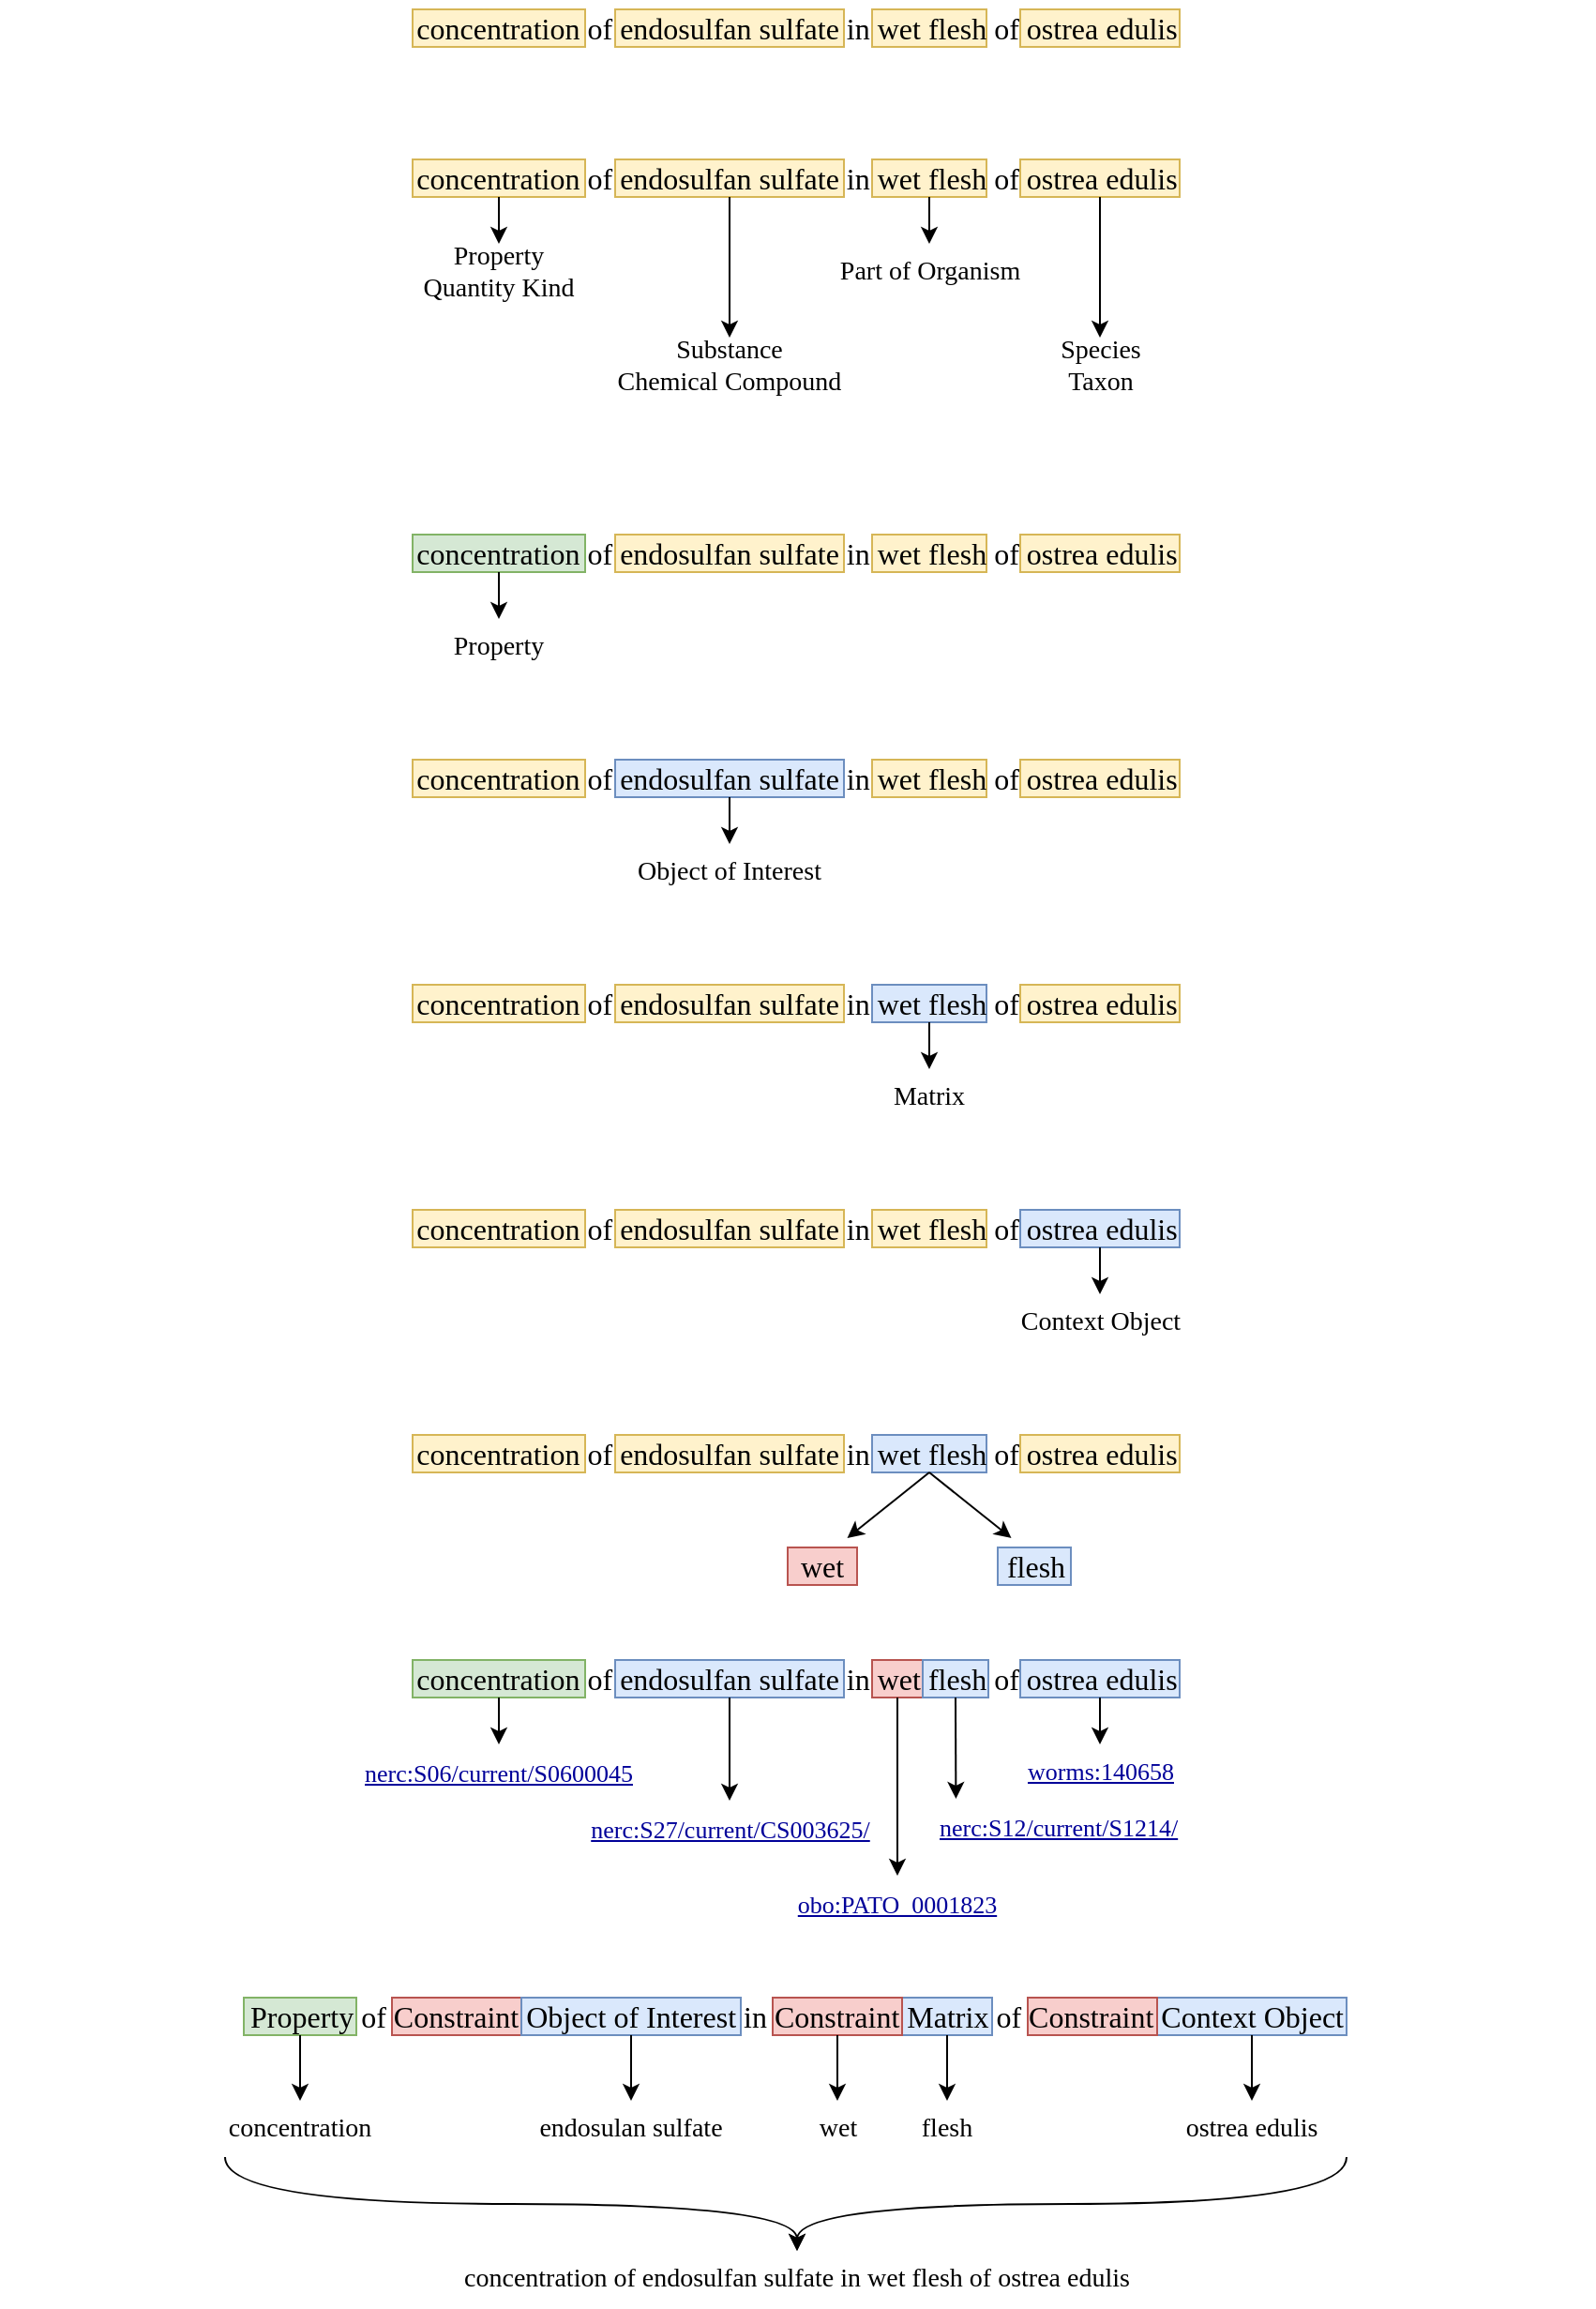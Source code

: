 <mxfile version="15.6.0" type="device"><diagram id="QG03f59KOiHwCnwvRx6r" name="Page-1"><mxGraphModel dx="1205" dy="931" grid="1" gridSize="10" guides="1" tooltips="1" connect="1" arrows="1" fold="1" page="1" pageScale="1" pageWidth="850" pageHeight="1100" math="0" shadow="0"><root><mxCell id="0"/><mxCell id="1" parent="0"/><mxCell id="RB5bPsskJN6UiM_zTpPV-83" value="" style="rounded=0;whiteSpace=wrap;html=1;fillColor=#dae8fc;strokeColor=#6c8ebf;fontFamily=Times New Roman;fontSize=16;" vertex="1" parent="1"><mxGeometry x="617" y="1105" width="101" height="20" as="geometry"/></mxCell><mxCell id="RB5bPsskJN6UiM_zTpPV-84" value="" style="rounded=0;whiteSpace=wrap;html=1;fillColor=#f8cecc;strokeColor=#b85450;fontFamily=Times New Roman;fontSize=16;" vertex="1" parent="1"><mxGeometry x="548" y="1105" width="69" height="20" as="geometry"/></mxCell><mxCell id="RB5bPsskJN6UiM_zTpPV-82" value="" style="rounded=0;whiteSpace=wrap;html=1;fillColor=#dae8fc;strokeColor=#6c8ebf;fontFamily=Times New Roman;fontSize=16;" vertex="1" parent="1"><mxGeometry x="481" y="1105" width="48" height="20" as="geometry"/></mxCell><mxCell id="RB5bPsskJN6UiM_zTpPV-81" value="" style="rounded=0;whiteSpace=wrap;html=1;fillColor=#f8cecc;strokeColor=#b85450;fontFamily=Times New Roman;fontSize=16;fontStyle=1" vertex="1" parent="1"><mxGeometry x="412" y="1105" width="69" height="20" as="geometry"/></mxCell><mxCell id="RB5bPsskJN6UiM_zTpPV-79" value="" style="rounded=0;whiteSpace=wrap;html=1;fillColor=#f8cecc;strokeColor=#b85450;fontFamily=Times New Roman;fontSize=16;" vertex="1" parent="1"><mxGeometry x="209" y="1105" width="69" height="20" as="geometry"/></mxCell><mxCell id="RB5bPsskJN6UiM_zTpPV-80" value="" style="rounded=0;whiteSpace=wrap;html=1;fillColor=#dae8fc;strokeColor=#6c8ebf;fontFamily=Times New Roman;fontSize=16;" vertex="1" parent="1"><mxGeometry x="278" y="1105" width="117" height="20" as="geometry"/></mxCell><mxCell id="RB5bPsskJN6UiM_zTpPV-59" value="" style="rounded=0;whiteSpace=wrap;html=1;fillColor=#f8cecc;strokeColor=#b85450;fontFamily=Times New Roman;fontSize=16;" vertex="1" parent="1"><mxGeometry x="465" y="925" width="27" height="20" as="geometry"/></mxCell><mxCell id="RB5bPsskJN6UiM_zTpPV-56" value="" style="rounded=0;whiteSpace=wrap;html=1;fillColor=#dae8fc;strokeColor=#6c8ebf;fontFamily=Times New Roman;fontSize=16;" vertex="1" parent="1"><mxGeometry x="532" y="865" width="39" height="20" as="geometry"/></mxCell><mxCell id="RB5bPsskJN6UiM_zTpPV-57" value="" style="rounded=0;whiteSpace=wrap;html=1;fillColor=#f8cecc;strokeColor=#b85450;fontFamily=Times New Roman;fontSize=16;" vertex="1" parent="1"><mxGeometry x="420" y="865" width="37" height="20" as="geometry"/></mxCell><mxCell id="RB5bPsskJN6UiM_zTpPV-5" value="" style="rounded=0;whiteSpace=wrap;html=1;fillColor=#fff2cc;strokeColor=#d6b656;fontFamily=Times New Roman;fontSize=16;" vertex="1" parent="1"><mxGeometry x="544" y="45" width="85" height="20" as="geometry"/></mxCell><mxCell id="RB5bPsskJN6UiM_zTpPV-4" value="" style="rounded=0;whiteSpace=wrap;html=1;fillColor=#fff2cc;strokeColor=#d6b656;fontFamily=Times New Roman;fontSize=16;" vertex="1" parent="1"><mxGeometry x="465" y="45" width="61" height="20" as="geometry"/></mxCell><mxCell id="RB5bPsskJN6UiM_zTpPV-3" value="" style="rounded=0;whiteSpace=wrap;html=1;fillColor=#fff2cc;strokeColor=#d6b656;fontFamily=Times New Roman;fontSize=16;" vertex="1" parent="1"><mxGeometry x="328" y="45" width="122" height="20" as="geometry"/></mxCell><mxCell id="RB5bPsskJN6UiM_zTpPV-2" value="" style="rounded=0;whiteSpace=wrap;html=1;fillColor=#fff2cc;strokeColor=#d6b656;fontFamily=Times New Roman;fontSize=16;" vertex="1" parent="1"><mxGeometry x="220" y="45" width="92" height="20" as="geometry"/></mxCell><mxCell id="RB5bPsskJN6UiM_zTpPV-1" value="&lt;a href=&quot;http://vocab.nerc.ac.uk/collection/P01/current/IC000344/&quot; style=&quot;text-decoration: none; font-size: 16px;&quot; id=&quot;docs-internal-guid-f8c47662-7fff-2a5b-1c3c-115c12f9e55c&quot;&gt;&lt;span style=&quot;font-size: 16px; color: rgb(0, 0, 0); background-color: transparent; font-weight: 400; font-style: normal; font-variant: normal; text-decoration: none; vertical-align: baseline;&quot;&gt;concentration of endosulfan sulfate in wet flesh of ostrea edulis&lt;/span&gt;&lt;/a&gt;" style="text;html=1;strokeColor=none;fillColor=none;align=center;verticalAlign=middle;whiteSpace=wrap;rounded=0;fontFamily=Times New Roman;fontSize=16;" vertex="1" parent="1"><mxGeometry y="40" width="850" height="30" as="geometry"/></mxCell><mxCell id="RB5bPsskJN6UiM_zTpPV-6" value="" style="rounded=0;whiteSpace=wrap;html=1;fillColor=#fff2cc;strokeColor=#d6b656;fontFamily=Times New Roman;fontSize=16;" vertex="1" parent="1"><mxGeometry x="544" y="125" width="85" height="20" as="geometry"/></mxCell><mxCell id="RB5bPsskJN6UiM_zTpPV-7" value="" style="rounded=0;whiteSpace=wrap;html=1;fillColor=#fff2cc;strokeColor=#d6b656;fontFamily=Times New Roman;fontSize=16;" vertex="1" parent="1"><mxGeometry x="465" y="125" width="61" height="20" as="geometry"/></mxCell><mxCell id="RB5bPsskJN6UiM_zTpPV-8" value="" style="rounded=0;whiteSpace=wrap;html=1;fillColor=#fff2cc;strokeColor=#d6b656;fontFamily=Times New Roman;fontSize=16;" vertex="1" parent="1"><mxGeometry x="328" y="125" width="122" height="20" as="geometry"/></mxCell><mxCell id="RB5bPsskJN6UiM_zTpPV-9" value="" style="rounded=0;whiteSpace=wrap;html=1;fillColor=#fff2cc;strokeColor=#d6b656;fontFamily=Times New Roman;fontSize=16;" vertex="1" parent="1"><mxGeometry x="220" y="125" width="92" height="20" as="geometry"/></mxCell><mxCell id="RB5bPsskJN6UiM_zTpPV-11" value="Property&lt;br style=&quot;font-size: 14px;&quot;&gt;Quantity Kind" style="text;html=1;strokeColor=none;fillColor=none;align=center;verticalAlign=middle;whiteSpace=wrap;rounded=0;fontFamily=Times New Roman;fontSize=14;" vertex="1" parent="1"><mxGeometry x="211" y="170" width="110" height="30" as="geometry"/></mxCell><mxCell id="RB5bPsskJN6UiM_zTpPV-12" value="Substance&lt;br style=&quot;font-size: 14px;&quot;&gt;Chemical Compound" style="text;html=1;strokeColor=none;fillColor=none;align=center;verticalAlign=middle;whiteSpace=wrap;rounded=0;fontFamily=Times New Roman;fontSize=14;" vertex="1" parent="1"><mxGeometry x="309" y="220" width="160" height="30" as="geometry"/></mxCell><mxCell id="RB5bPsskJN6UiM_zTpPV-13" value="Part of Organism" style="text;html=1;strokeColor=none;fillColor=none;align=center;verticalAlign=middle;whiteSpace=wrap;rounded=0;fontFamily=Times New Roman;fontSize=14;" vertex="1" parent="1"><mxGeometry x="440.5" y="170" width="110" height="30" as="geometry"/></mxCell><mxCell id="RB5bPsskJN6UiM_zTpPV-14" value="Species&lt;br style=&quot;font-size: 14px;&quot;&gt;Taxon" style="text;html=1;strokeColor=none;fillColor=none;align=center;verticalAlign=middle;whiteSpace=wrap;rounded=0;fontFamily=Times New Roman;fontSize=14;" vertex="1" parent="1"><mxGeometry x="556.5" y="220" width="60" height="30" as="geometry"/></mxCell><mxCell id="RB5bPsskJN6UiM_zTpPV-15" value="" style="endArrow=classic;html=1;rounded=0;exitX=0.5;exitY=1;exitDx=0;exitDy=0;entryX=0.5;entryY=0;entryDx=0;entryDy=0;fontFamily=Times New Roman;fontSize=16;" edge="1" parent="1" source="RB5bPsskJN6UiM_zTpPV-9" target="RB5bPsskJN6UiM_zTpPV-11"><mxGeometry width="50" height="50" relative="1" as="geometry"><mxPoint x="430" y="210" as="sourcePoint"/><mxPoint x="480" y="160" as="targetPoint"/></mxGeometry></mxCell><mxCell id="RB5bPsskJN6UiM_zTpPV-16" value="" style="endArrow=classic;html=1;rounded=0;exitX=0.5;exitY=1;exitDx=0;exitDy=0;entryX=0.5;entryY=0;entryDx=0;entryDy=0;fontFamily=Times New Roman;fontSize=16;" edge="1" parent="1" source="RB5bPsskJN6UiM_zTpPV-8" target="RB5bPsskJN6UiM_zTpPV-12"><mxGeometry width="50" height="50" relative="1" as="geometry"><mxPoint x="430" y="210" as="sourcePoint"/><mxPoint x="480" y="160" as="targetPoint"/></mxGeometry></mxCell><mxCell id="RB5bPsskJN6UiM_zTpPV-17" value="" style="endArrow=classic;html=1;rounded=0;exitX=0.5;exitY=1;exitDx=0;exitDy=0;entryX=0.5;entryY=0;entryDx=0;entryDy=0;fontFamily=Times New Roman;fontSize=16;" edge="1" parent="1" source="RB5bPsskJN6UiM_zTpPV-6" target="RB5bPsskJN6UiM_zTpPV-14"><mxGeometry width="50" height="50" relative="1" as="geometry"><mxPoint x="465" y="300" as="sourcePoint"/><mxPoint x="515" y="250" as="targetPoint"/></mxGeometry></mxCell><mxCell id="RB5bPsskJN6UiM_zTpPV-18" value="" style="endArrow=classic;html=1;rounded=0;exitX=0.5;exitY=1;exitDx=0;exitDy=0;fontFamily=Times New Roman;fontSize=16;" edge="1" parent="1" source="RB5bPsskJN6UiM_zTpPV-7" target="RB5bPsskJN6UiM_zTpPV-13"><mxGeometry width="50" height="50" relative="1" as="geometry"><mxPoint x="470.5" y="280" as="sourcePoint"/><mxPoint x="520.5" y="230" as="targetPoint"/></mxGeometry></mxCell><mxCell id="RB5bPsskJN6UiM_zTpPV-10" value="&lt;a href=&quot;http://vocab.nerc.ac.uk/collection/P01/current/IC000344/&quot; style=&quot;text-decoration: none; font-size: 16px;&quot; id=&quot;docs-internal-guid-f8c47662-7fff-2a5b-1c3c-115c12f9e55c&quot;&gt;&lt;span style=&quot;font-size: 16px; color: rgb(0, 0, 0); background-color: transparent; font-weight: 400; font-style: normal; font-variant: normal; text-decoration: none; vertical-align: baseline;&quot;&gt;concentration of endosulfan sulfate in wet flesh of ostrea edulis&lt;/span&gt;&lt;/a&gt;" style="text;html=1;strokeColor=none;fillColor=none;align=center;verticalAlign=middle;whiteSpace=wrap;rounded=0;fontFamily=Times New Roman;fontSize=16;" vertex="1" parent="1"><mxGeometry y="120" width="850" height="30" as="geometry"/></mxCell><mxCell id="RB5bPsskJN6UiM_zTpPV-19" value="" style="rounded=0;whiteSpace=wrap;html=1;fillColor=#fff2cc;strokeColor=#d6b656;fontFamily=Times New Roman;fontSize=16;" vertex="1" parent="1"><mxGeometry x="544" y="325" width="85" height="20" as="geometry"/></mxCell><mxCell id="RB5bPsskJN6UiM_zTpPV-20" value="" style="rounded=0;whiteSpace=wrap;html=1;fillColor=#fff2cc;strokeColor=#d6b656;fontFamily=Times New Roman;fontSize=16;" vertex="1" parent="1"><mxGeometry x="465" y="325" width="61" height="20" as="geometry"/></mxCell><mxCell id="RB5bPsskJN6UiM_zTpPV-21" value="" style="rounded=0;whiteSpace=wrap;html=1;fillColor=#fff2cc;strokeColor=#d6b656;fontFamily=Times New Roman;fontSize=16;" vertex="1" parent="1"><mxGeometry x="328" y="325" width="122" height="20" as="geometry"/></mxCell><mxCell id="RB5bPsskJN6UiM_zTpPV-22" value="" style="rounded=0;whiteSpace=wrap;html=1;fillColor=#d5e8d4;strokeColor=#82b366;fontFamily=Times New Roman;fontSize=16;" vertex="1" parent="1"><mxGeometry x="220" y="325" width="92" height="20" as="geometry"/></mxCell><mxCell id="RB5bPsskJN6UiM_zTpPV-24" value="Property" style="text;html=1;strokeColor=none;fillColor=none;align=center;verticalAlign=middle;whiteSpace=wrap;rounded=0;fontFamily=Times New Roman;fontSize=14;" vertex="1" parent="1"><mxGeometry x="236" y="370" width="60" height="30" as="geometry"/></mxCell><mxCell id="RB5bPsskJN6UiM_zTpPV-25" value="" style="endArrow=classic;html=1;rounded=0;exitX=0.5;exitY=1;exitDx=0;exitDy=0;entryX=0.5;entryY=0;entryDx=0;entryDy=0;fontFamily=Times New Roman;fontSize=16;" edge="1" parent="1" source="RB5bPsskJN6UiM_zTpPV-22" target="RB5bPsskJN6UiM_zTpPV-24"><mxGeometry width="50" height="50" relative="1" as="geometry"><mxPoint x="430" y="350" as="sourcePoint"/><mxPoint x="480" y="300" as="targetPoint"/></mxGeometry></mxCell><mxCell id="RB5bPsskJN6UiM_zTpPV-23" value="&lt;a href=&quot;http://vocab.nerc.ac.uk/collection/P01/current/IC000344/&quot; style=&quot;text-decoration: none; font-size: 16px;&quot; id=&quot;docs-internal-guid-f8c47662-7fff-2a5b-1c3c-115c12f9e55c&quot;&gt;&lt;span style=&quot;font-size: 16px; color: rgb(0, 0, 0); background-color: transparent; font-weight: 400; font-style: normal; font-variant: normal; text-decoration: none; vertical-align: baseline;&quot;&gt;concentration of endosulfan sulfate in wet flesh of ostrea edulis&lt;/span&gt;&lt;/a&gt;" style="text;html=1;strokeColor=none;fillColor=none;align=center;verticalAlign=middle;whiteSpace=wrap;rounded=0;fontFamily=Times New Roman;fontSize=16;" vertex="1" parent="1"><mxGeometry y="320" width="850" height="30" as="geometry"/></mxCell><mxCell id="RB5bPsskJN6UiM_zTpPV-26" value="" style="rounded=0;whiteSpace=wrap;html=1;fillColor=#fff2cc;strokeColor=#d6b656;fontFamily=Times New Roman;fontSize=16;" vertex="1" parent="1"><mxGeometry x="544" y="445" width="85" height="20" as="geometry"/></mxCell><mxCell id="RB5bPsskJN6UiM_zTpPV-27" value="" style="rounded=0;whiteSpace=wrap;html=1;fillColor=#fff2cc;strokeColor=#d6b656;fontFamily=Times New Roman;fontSize=16;" vertex="1" parent="1"><mxGeometry x="465" y="445" width="61" height="20" as="geometry"/></mxCell><mxCell id="RB5bPsskJN6UiM_zTpPV-28" value="" style="rounded=0;whiteSpace=wrap;html=1;fillColor=#dae8fc;strokeColor=#6c8ebf;fontFamily=Times New Roman;fontSize=16;" vertex="1" parent="1"><mxGeometry x="328" y="445" width="122" height="20" as="geometry"/></mxCell><mxCell id="RB5bPsskJN6UiM_zTpPV-29" value="" style="rounded=0;whiteSpace=wrap;html=1;fillColor=#fff2cc;strokeColor=#d6b656;fontFamily=Times New Roman;fontSize=16;" vertex="1" parent="1"><mxGeometry x="220" y="445" width="92" height="20" as="geometry"/></mxCell><mxCell id="RB5bPsskJN6UiM_zTpPV-30" value="Object of Interest" style="text;html=1;strokeColor=none;fillColor=none;align=center;verticalAlign=middle;whiteSpace=wrap;rounded=0;fontFamily=Times New Roman;fontSize=14;" vertex="1" parent="1"><mxGeometry x="337" y="490" width="104" height="30" as="geometry"/></mxCell><mxCell id="RB5bPsskJN6UiM_zTpPV-31" value="" style="endArrow=classic;html=1;rounded=0;exitX=0.5;exitY=1;exitDx=0;exitDy=0;entryX=0.5;entryY=0;entryDx=0;entryDy=0;fontFamily=Times New Roman;fontSize=16;" edge="1" parent="1" source="RB5bPsskJN6UiM_zTpPV-28" target="RB5bPsskJN6UiM_zTpPV-30"><mxGeometry width="50" height="50" relative="1" as="geometry"><mxPoint x="430" y="470" as="sourcePoint"/><mxPoint x="480" y="420" as="targetPoint"/></mxGeometry></mxCell><mxCell id="RB5bPsskJN6UiM_zTpPV-34" value="" style="rounded=0;whiteSpace=wrap;html=1;fillColor=#fff2cc;strokeColor=#d6b656;fontFamily=Times New Roman;fontSize=16;" vertex="1" parent="1"><mxGeometry x="544" y="565" width="85" height="20" as="geometry"/></mxCell><mxCell id="RB5bPsskJN6UiM_zTpPV-35" value="" style="rounded=0;whiteSpace=wrap;html=1;fillColor=#dae8fc;strokeColor=#6c8ebf;fontFamily=Times New Roman;fontSize=16;" vertex="1" parent="1"><mxGeometry x="465" y="565" width="61" height="20" as="geometry"/></mxCell><mxCell id="RB5bPsskJN6UiM_zTpPV-36" value="" style="rounded=0;whiteSpace=wrap;html=1;fillColor=#fff2cc;strokeColor=#d6b656;fontFamily=Times New Roman;fontSize=16;" vertex="1" parent="1"><mxGeometry x="328" y="565" width="122" height="20" as="geometry"/></mxCell><mxCell id="RB5bPsskJN6UiM_zTpPV-37" value="" style="rounded=0;whiteSpace=wrap;html=1;fillColor=#fff2cc;strokeColor=#d6b656;fontFamily=Times New Roman;fontSize=16;" vertex="1" parent="1"><mxGeometry x="220" y="565" width="92" height="20" as="geometry"/></mxCell><mxCell id="RB5bPsskJN6UiM_zTpPV-38" value="Matrix" style="text;html=1;strokeColor=none;fillColor=none;align=center;verticalAlign=middle;whiteSpace=wrap;rounded=0;fontFamily=Times New Roman;fontSize=14;" vertex="1" parent="1"><mxGeometry x="469" y="610" width="53" height="30" as="geometry"/></mxCell><mxCell id="RB5bPsskJN6UiM_zTpPV-39" value="" style="endArrow=classic;html=1;rounded=0;exitX=0.5;exitY=1;exitDx=0;exitDy=0;entryX=0.5;entryY=0;entryDx=0;entryDy=0;fontFamily=Times New Roman;fontSize=16;" edge="1" parent="1" source="RB5bPsskJN6UiM_zTpPV-35" target="RB5bPsskJN6UiM_zTpPV-38"><mxGeometry width="50" height="50" relative="1" as="geometry"><mxPoint x="430" y="590" as="sourcePoint"/><mxPoint x="480" y="540" as="targetPoint"/></mxGeometry></mxCell><mxCell id="RB5bPsskJN6UiM_zTpPV-41" value="" style="rounded=0;whiteSpace=wrap;html=1;fillColor=#dae8fc;strokeColor=#6c8ebf;fontFamily=Times New Roman;fontSize=16;" vertex="1" parent="1"><mxGeometry x="544" y="685" width="85" height="20" as="geometry"/></mxCell><mxCell id="RB5bPsskJN6UiM_zTpPV-42" value="" style="rounded=0;whiteSpace=wrap;html=1;fillColor=#fff2cc;strokeColor=#d6b656;fontFamily=Times New Roman;fontSize=16;" vertex="1" parent="1"><mxGeometry x="465" y="685" width="61" height="20" as="geometry"/></mxCell><mxCell id="RB5bPsskJN6UiM_zTpPV-43" value="" style="rounded=0;whiteSpace=wrap;html=1;fillColor=#fff2cc;strokeColor=#d6b656;fontFamily=Times New Roman;fontSize=16;" vertex="1" parent="1"><mxGeometry x="328" y="685" width="122" height="20" as="geometry"/></mxCell><mxCell id="RB5bPsskJN6UiM_zTpPV-44" value="" style="rounded=0;whiteSpace=wrap;html=1;fillColor=#fff2cc;strokeColor=#d6b656;fontFamily=Times New Roman;fontSize=16;" vertex="1" parent="1"><mxGeometry x="220" y="685" width="92" height="20" as="geometry"/></mxCell><mxCell id="RB5bPsskJN6UiM_zTpPV-45" value="Context Object" style="text;html=1;strokeColor=none;fillColor=none;align=center;verticalAlign=middle;whiteSpace=wrap;rounded=0;fontFamily=Times New Roman;fontSize=14;" vertex="1" parent="1"><mxGeometry x="534.5" y="730" width="104" height="30" as="geometry"/></mxCell><mxCell id="RB5bPsskJN6UiM_zTpPV-46" value="" style="endArrow=classic;html=1;rounded=0;exitX=0.5;exitY=1;exitDx=0;exitDy=0;entryX=0.5;entryY=0;entryDx=0;entryDy=0;fontFamily=Times New Roman;fontSize=16;" edge="1" parent="1" source="RB5bPsskJN6UiM_zTpPV-41" target="RB5bPsskJN6UiM_zTpPV-45"><mxGeometry width="50" height="50" relative="1" as="geometry"><mxPoint x="430" y="710" as="sourcePoint"/><mxPoint x="480" y="660" as="targetPoint"/></mxGeometry></mxCell><mxCell id="RB5bPsskJN6UiM_zTpPV-32" value="&lt;a href=&quot;http://vocab.nerc.ac.uk/collection/P01/current/IC000344/&quot; style=&quot;text-decoration: none; font-size: 16px;&quot; id=&quot;docs-internal-guid-f8c47662-7fff-2a5b-1c3c-115c12f9e55c&quot;&gt;&lt;span style=&quot;font-size: 16px; color: rgb(0, 0, 0); background-color: transparent; font-weight: 400; font-style: normal; font-variant: normal; text-decoration: none; vertical-align: baseline;&quot;&gt;concentration of endosulfan sulfate in wet flesh of ostrea edulis&lt;/span&gt;&lt;/a&gt;" style="text;html=1;strokeColor=none;fillColor=none;align=center;verticalAlign=middle;whiteSpace=wrap;rounded=0;fontFamily=Times New Roman;fontSize=16;" vertex="1" parent="1"><mxGeometry y="440" width="850" height="30" as="geometry"/></mxCell><mxCell id="RB5bPsskJN6UiM_zTpPV-33" value="&lt;a href=&quot;http://vocab.nerc.ac.uk/collection/P01/current/IC000344/&quot; style=&quot;text-decoration: none; font-size: 16px;&quot; id=&quot;docs-internal-guid-f8c47662-7fff-2a5b-1c3c-115c12f9e55c&quot;&gt;&lt;span style=&quot;font-size: 16px; color: rgb(0, 0, 0); background-color: transparent; font-weight: 400; font-style: normal; font-variant: normal; text-decoration: none; vertical-align: baseline;&quot;&gt;concentration of endosulfan sulfate in wet flesh of ostrea edulis&lt;/span&gt;&lt;/a&gt;" style="text;html=1;strokeColor=none;fillColor=none;align=center;verticalAlign=middle;whiteSpace=wrap;rounded=0;fontFamily=Times New Roman;fontSize=16;" vertex="1" parent="1"><mxGeometry y="560" width="850" height="30" as="geometry"/></mxCell><mxCell id="RB5bPsskJN6UiM_zTpPV-40" value="&lt;a href=&quot;http://vocab.nerc.ac.uk/collection/P01/current/IC000344/&quot; style=&quot;text-decoration: none; font-size: 16px;&quot; id=&quot;docs-internal-guid-f8c47662-7fff-2a5b-1c3c-115c12f9e55c&quot;&gt;&lt;span style=&quot;font-size: 16px; color: rgb(0, 0, 0); background-color: transparent; font-weight: 400; font-style: normal; font-variant: normal; text-decoration: none; vertical-align: baseline;&quot;&gt;concentration of endosulfan sulfate in wet flesh of ostrea edulis&lt;/span&gt;&lt;/a&gt;" style="text;html=1;strokeColor=none;fillColor=none;align=center;verticalAlign=middle;whiteSpace=wrap;rounded=0;fontFamily=Times New Roman;fontSize=16;" vertex="1" parent="1"><mxGeometry y="680" width="850" height="30" as="geometry"/></mxCell><mxCell id="RB5bPsskJN6UiM_zTpPV-47" value="" style="rounded=0;whiteSpace=wrap;html=1;fillColor=#fff2cc;strokeColor=#d6b656;fontFamily=Times New Roman;fontSize=16;" vertex="1" parent="1"><mxGeometry x="544" y="805" width="85" height="20" as="geometry"/></mxCell><mxCell id="RB5bPsskJN6UiM_zTpPV-48" value="" style="rounded=0;whiteSpace=wrap;html=1;fillColor=#dae8fc;strokeColor=#6c8ebf;fontFamily=Times New Roman;fontSize=16;" vertex="1" parent="1"><mxGeometry x="465" y="805" width="61" height="20" as="geometry"/></mxCell><mxCell id="RB5bPsskJN6UiM_zTpPV-49" value="" style="rounded=0;whiteSpace=wrap;html=1;fillColor=#fff2cc;strokeColor=#d6b656;fontFamily=Times New Roman;fontSize=16;" vertex="1" parent="1"><mxGeometry x="328" y="805" width="122" height="20" as="geometry"/></mxCell><mxCell id="RB5bPsskJN6UiM_zTpPV-50" value="" style="rounded=0;whiteSpace=wrap;html=1;fillColor=#fff2cc;strokeColor=#d6b656;fontFamily=Times New Roman;fontSize=16;" vertex="1" parent="1"><mxGeometry x="220" y="805" width="92" height="20" as="geometry"/></mxCell><mxCell id="RB5bPsskJN6UiM_zTpPV-51" value="wet" style="text;html=1;strokeColor=none;fillColor=none;align=center;verticalAlign=middle;whiteSpace=wrap;rounded=0;fontFamily=Times New Roman;fontSize=16;" vertex="1" parent="1"><mxGeometry x="412" y="860" width="53" height="30" as="geometry"/></mxCell><mxCell id="RB5bPsskJN6UiM_zTpPV-52" value="" style="endArrow=classic;html=1;rounded=0;exitX=0.5;exitY=1;exitDx=0;exitDy=0;entryX=0.75;entryY=0;entryDx=0;entryDy=0;fontFamily=Times New Roman;fontSize=16;" edge="1" parent="1" source="RB5bPsskJN6UiM_zTpPV-48" target="RB5bPsskJN6UiM_zTpPV-51"><mxGeometry width="50" height="50" relative="1" as="geometry"><mxPoint x="430" y="830" as="sourcePoint"/><mxPoint x="480" y="780" as="targetPoint"/></mxGeometry></mxCell><mxCell id="RB5bPsskJN6UiM_zTpPV-54" value="flesh" style="text;html=1;strokeColor=none;fillColor=none;align=center;verticalAlign=middle;whiteSpace=wrap;rounded=0;fontFamily=Times New Roman;fontSize=16;" vertex="1" parent="1"><mxGeometry x="526" y="860" width="53" height="30" as="geometry"/></mxCell><mxCell id="RB5bPsskJN6UiM_zTpPV-55" value="" style="endArrow=classic;html=1;rounded=0;entryX=0.25;entryY=0;entryDx=0;entryDy=0;exitX=0.5;exitY=1;exitDx=0;exitDy=0;fontFamily=Times New Roman;fontSize=16;" edge="1" parent="1" source="RB5bPsskJN6UiM_zTpPV-48" target="RB5bPsskJN6UiM_zTpPV-54"><mxGeometry width="50" height="50" relative="1" as="geometry"><mxPoint x="500" y="850" as="sourcePoint"/><mxPoint x="461.75" y="870" as="targetPoint"/></mxGeometry></mxCell><mxCell id="RB5bPsskJN6UiM_zTpPV-53" value="&lt;a href=&quot;http://vocab.nerc.ac.uk/collection/P01/current/IC000344/&quot; style=&quot;text-decoration: none; font-size: 16px;&quot; id=&quot;docs-internal-guid-f8c47662-7fff-2a5b-1c3c-115c12f9e55c&quot;&gt;&lt;span style=&quot;font-size: 16px; color: rgb(0, 0, 0); background-color: transparent; font-weight: 400; font-style: normal; font-variant: normal; text-decoration: none; vertical-align: baseline;&quot;&gt;concentration of endosulfan sulfate in wet flesh of ostrea edulis&lt;/span&gt;&lt;/a&gt;" style="text;html=1;strokeColor=none;fillColor=none;align=center;verticalAlign=middle;whiteSpace=wrap;rounded=0;fontFamily=Times New Roman;fontSize=16;" vertex="1" parent="1"><mxGeometry y="800" width="850" height="30" as="geometry"/></mxCell><mxCell id="RB5bPsskJN6UiM_zTpPV-58" value="" style="rounded=0;whiteSpace=wrap;html=1;fillColor=#dae8fc;strokeColor=#6c8ebf;fontFamily=Times New Roman;fontSize=16;" vertex="1" parent="1"><mxGeometry x="544" y="925" width="85" height="20" as="geometry"/></mxCell><mxCell id="RB5bPsskJN6UiM_zTpPV-60" value="" style="rounded=0;whiteSpace=wrap;html=1;fillColor=#dae8fc;strokeColor=#6c8ebf;fontFamily=Times New Roman;fontSize=16;" vertex="1" parent="1"><mxGeometry x="328" y="925" width="122" height="20" as="geometry"/></mxCell><mxCell id="RB5bPsskJN6UiM_zTpPV-61" value="" style="rounded=0;whiteSpace=wrap;html=1;fillColor=#d5e8d4;strokeColor=#82b366;fontFamily=Times New Roman;fontSize=16;" vertex="1" parent="1"><mxGeometry x="220" y="925" width="92" height="20" as="geometry"/></mxCell><mxCell id="RB5bPsskJN6UiM_zTpPV-63" value="&lt;p dir=&quot;ltr&quot; style=&quot;line-height: 1.2; text-align: center; margin-top: 0pt; margin-bottom: 0pt; font-size: 13px;&quot; id=&quot;docs-internal-guid-57236c56-7fff-1346-149e-9c8caba4efa6&quot;&gt;&lt;font style=&quot;font-size: 13px;&quot;&gt;&lt;a href=&quot;http://vocab.nerc.ac.uk/collection/S06/current/S0600045/&quot; style=&quot;text-decoration: none; font-size: 13px;&quot;&gt;&lt;span style=&quot;color: rgb(0, 0, 153); background-color: transparent; font-weight: 400; font-style: normal; font-variant: normal; text-decoration: underline; vertical-align: baseline; font-size: 13px;&quot;&gt;nerc:S06/current/S0600045&lt;/span&gt;&lt;/a&gt;&lt;/font&gt;&lt;/p&gt;" style="text;html=1;strokeColor=none;fillColor=none;align=center;verticalAlign=middle;whiteSpace=wrap;rounded=0;fontSize=13;fontFamily=Times New Roman;" vertex="1" parent="1"><mxGeometry x="179" y="970" width="174" height="30" as="geometry"/></mxCell><mxCell id="RB5bPsskJN6UiM_zTpPV-64" value="&lt;p dir=&quot;ltr&quot; style=&quot;line-height: 1.2; text-align: center; margin-top: 0pt; margin-bottom: 0pt; font-size: 13px;&quot; id=&quot;docs-internal-guid-3445523d-7fff-792c-77e4-2392eb1ba13d&quot;&gt;&lt;font style=&quot;font-size: 13px;&quot;&gt;&lt;a href=&quot;http://vocab.nerc.ac.uk/collection/S06/current/S0600045/&quot; style=&quot;text-decoration: none; font-size: 13px;&quot;&gt;&lt;span style=&quot;color: rgb(0, 0, 153); background-color: transparent; font-weight: 400; font-style: normal; font-variant: normal; text-decoration: underline; vertical-align: baseline; font-size: 13px;&quot;&gt;nerc:S27/current/CS003625/&lt;/span&gt;&lt;/a&gt;&lt;/font&gt;&lt;/p&gt;" style="text;html=1;strokeColor=none;fillColor=none;align=center;verticalAlign=middle;whiteSpace=wrap;rounded=0;fontSize=13;fontFamily=Times New Roman;" vertex="1" parent="1"><mxGeometry x="308.5" y="1000" width="161" height="30" as="geometry"/></mxCell><mxCell id="RB5bPsskJN6UiM_zTpPV-65" value="" style="endArrow=classic;html=1;rounded=0;fontSize=16;exitX=0.5;exitY=1;exitDx=0;exitDy=0;entryX=0.5;entryY=0;entryDx=0;entryDy=0;fontFamily=Times New Roman;" edge="1" parent="1" source="RB5bPsskJN6UiM_zTpPV-61" target="RB5bPsskJN6UiM_zTpPV-63"><mxGeometry width="50" height="50" relative="1" as="geometry"><mxPoint x="430" y="960" as="sourcePoint"/><mxPoint x="480" y="910" as="targetPoint"/></mxGeometry></mxCell><mxCell id="RB5bPsskJN6UiM_zTpPV-66" value="" style="endArrow=classic;html=1;rounded=0;fontSize=16;exitX=0.5;exitY=1;exitDx=0;exitDy=0;entryX=0.5;entryY=0;entryDx=0;entryDy=0;fontFamily=Times New Roman;" edge="1" parent="1" source="RB5bPsskJN6UiM_zTpPV-60" target="RB5bPsskJN6UiM_zTpPV-64"><mxGeometry width="50" height="50" relative="1" as="geometry"><mxPoint x="430" y="960" as="sourcePoint"/><mxPoint x="480" y="910" as="targetPoint"/></mxGeometry></mxCell><mxCell id="RB5bPsskJN6UiM_zTpPV-67" value="&lt;p dir=&quot;ltr&quot; style=&quot;line-height: 1.2; text-align: center; margin-top: 0pt; margin-bottom: 0pt; font-size: 13px;&quot; id=&quot;docs-internal-guid-3136a953-7fff-41e1-a93b-8e0aff5e6b5a&quot;&gt;&lt;font style=&quot;font-size: 13px;&quot;&gt;&lt;a href=&quot;http://purl.obolibrary.org/obo/PATO_0001823&quot; style=&quot;text-decoration: none; font-size: 13px;&quot;&gt;&lt;span style=&quot;color: rgb(0, 0, 153); background-color: transparent; font-weight: 400; font-style: normal; font-variant: normal; text-decoration: underline; vertical-align: baseline; font-size: 13px;&quot;&gt;obo:PATO_0001823&lt;/span&gt;&lt;/a&gt;&lt;/font&gt;&lt;/p&gt;" style="text;html=1;strokeColor=none;fillColor=none;align=center;verticalAlign=middle;whiteSpace=wrap;rounded=0;fontSize=13;fontFamily=Times New Roman;" vertex="1" parent="1"><mxGeometry x="398" y="1040" width="161" height="30" as="geometry"/></mxCell><mxCell id="RB5bPsskJN6UiM_zTpPV-68" value="" style="endArrow=classic;html=1;rounded=0;fontSize=16;exitX=0.5;exitY=1;exitDx=0;exitDy=0;entryX=0.5;entryY=0;entryDx=0;entryDy=0;fontFamily=Times New Roman;" edge="1" parent="1" source="RB5bPsskJN6UiM_zTpPV-59" target="RB5bPsskJN6UiM_zTpPV-67"><mxGeometry width="50" height="50" relative="1" as="geometry"><mxPoint x="430" y="1080" as="sourcePoint"/><mxPoint x="480" y="1030" as="targetPoint"/></mxGeometry></mxCell><mxCell id="RB5bPsskJN6UiM_zTpPV-69" value="&lt;p dir=&quot;ltr&quot; style=&quot;line-height: 1.2; text-align: center; margin-top: 0pt; margin-bottom: 0pt; font-size: 13px;&quot; id=&quot;docs-internal-guid-6db07b20-7fff-d551-1101-35e920e5090a&quot;&gt;&lt;font style=&quot;font-size: 13px;&quot;&gt;&lt;a href=&quot;http://vocab.nerc.ac.uk/collection/S12/current/S1214/&quot; style=&quot;text-decoration: none; font-size: 13px;&quot;&gt;&lt;span style=&quot;color: rgb(0, 0, 153); background-color: transparent; font-weight: 400; font-style: normal; font-variant: normal; text-decoration: underline; vertical-align: baseline; font-size: 13px;&quot;&gt;nerc:S12/current/S1214/&lt;/span&gt;&lt;/a&gt;&lt;/font&gt;&lt;/p&gt;" style="text;whiteSpace=wrap;html=1;fontSize=13;fontFamily=Times New Roman;" vertex="1" parent="1"><mxGeometry x="498.5" y="1000" width="140" height="30" as="geometry"/></mxCell><mxCell id="RB5bPsskJN6UiM_zTpPV-70" value="" style="rounded=0;whiteSpace=wrap;html=1;fillColor=#dae8fc;strokeColor=#6c8ebf;fontFamily=Times New Roman;fontSize=16;" vertex="1" parent="1"><mxGeometry x="492" y="925" width="35" height="20" as="geometry"/></mxCell><mxCell id="RB5bPsskJN6UiM_zTpPV-71" value="" style="endArrow=classic;html=1;rounded=0;fontSize=16;exitX=0.5;exitY=1;exitDx=0;exitDy=0;fontFamily=Times New Roman;entryX=0.08;entryY=-0.035;entryDx=0;entryDy=0;entryPerimeter=0;" edge="1" parent="1" source="RB5bPsskJN6UiM_zTpPV-70" target="RB5bPsskJN6UiM_zTpPV-69"><mxGeometry width="50" height="50" relative="1" as="geometry"><mxPoint x="460" y="1000" as="sourcePoint"/><mxPoint x="530" y="980" as="targetPoint"/></mxGeometry></mxCell><mxCell id="RB5bPsskJN6UiM_zTpPV-72" value="&lt;p dir=&quot;ltr&quot; style=&quot;line-height: 1.2; margin-top: 0pt; margin-bottom: 0pt; font-size: 13px;&quot; id=&quot;docs-internal-guid-ced9136c-7fff-513b-e40c-cb6a4b3ce4a3&quot; align=&quot;center&quot;&gt;&lt;a href=&quot;http://marinespecies.org/aphia.php?p=taxdetails&amp;amp;id=140658&quot; style=&quot;text-decoration: none; font-size: 13px;&quot;&gt;&lt;span style=&quot;color: rgb(0, 0, 153); background-color: transparent; font-weight: 400; font-style: normal; font-variant: normal; text-decoration: underline; vertical-align: baseline; font-size: 13px;&quot;&gt;worms:140658&lt;/span&gt;&lt;/a&gt;&lt;/p&gt;" style="text;whiteSpace=wrap;html=1;fontSize=13;align=center;fontFamily=Times New Roman;" vertex="1" parent="1"><mxGeometry x="531.5" y="970" width="110" height="30" as="geometry"/></mxCell><mxCell id="RB5bPsskJN6UiM_zTpPV-73" value="" style="endArrow=classic;html=1;rounded=0;fontSize=16;exitX=0.5;exitY=1;exitDx=0;exitDy=0;entryX=0.5;entryY=0;entryDx=0;entryDy=0;fontFamily=Times New Roman;" edge="1" parent="1" source="RB5bPsskJN6UiM_zTpPV-58" target="RB5bPsskJN6UiM_zTpPV-72"><mxGeometry width="50" height="50" relative="1" as="geometry"><mxPoint x="490" y="1000" as="sourcePoint"/><mxPoint x="540" y="950" as="targetPoint"/></mxGeometry></mxCell><mxCell id="RB5bPsskJN6UiM_zTpPV-62" value="&lt;a href=&quot;http://vocab.nerc.ac.uk/collection/P01/current/IC000344/&quot; style=&quot;text-decoration: none; font-size: 16px;&quot; id=&quot;docs-internal-guid-f8c47662-7fff-2a5b-1c3c-115c12f9e55c&quot;&gt;&lt;span style=&quot;font-size: 16px; color: rgb(0, 0, 0); background-color: transparent; font-weight: 400; font-style: normal; font-variant: normal; text-decoration: none; vertical-align: baseline;&quot;&gt;concentration of endosulfan sulfate in wet flesh of ostrea edulis&lt;/span&gt;&lt;/a&gt;" style="text;html=1;strokeColor=none;fillColor=none;align=center;verticalAlign=middle;whiteSpace=wrap;rounded=0;fontFamily=Times New Roman;fontSize=16;" vertex="1" parent="1"><mxGeometry y="920" width="850" height="30" as="geometry"/></mxCell><mxCell id="RB5bPsskJN6UiM_zTpPV-77" value="" style="rounded=0;whiteSpace=wrap;html=1;fillColor=#d5e8d4;strokeColor=#82b366;fontFamily=Times New Roman;fontSize=16;" vertex="1" parent="1"><mxGeometry x="130" y="1105" width="60" height="20" as="geometry"/></mxCell><mxCell id="RB5bPsskJN6UiM_zTpPV-99" style="edgeStyle=orthogonalEdgeStyle;rounded=0;orthogonalLoop=1;jettySize=auto;html=1;exitX=0;exitY=1;exitDx=0;exitDy=0;entryX=0.5;entryY=0;entryDx=0;entryDy=0;fontFamily=Times New Roman;fontSize=14;curved=1;" edge="1" parent="1" source="RB5bPsskJN6UiM_zTpPV-85" target="RB5bPsskJN6UiM_zTpPV-98"><mxGeometry relative="1" as="geometry"/></mxCell><mxCell id="RB5bPsskJN6UiM_zTpPV-85" value="concentration" style="text;html=1;strokeColor=none;fillColor=none;align=center;verticalAlign=middle;whiteSpace=wrap;rounded=0;fontFamily=Times New Roman;fontSize=14;" vertex="1" parent="1"><mxGeometry x="120" y="1160" width="80" height="30" as="geometry"/></mxCell><mxCell id="RB5bPsskJN6UiM_zTpPV-86" value="endosulan sulfate" style="text;html=1;strokeColor=none;fillColor=none;align=center;verticalAlign=middle;whiteSpace=wrap;rounded=0;fontFamily=Times New Roman;fontSize=14;" vertex="1" parent="1"><mxGeometry x="268" y="1160" width="137" height="30" as="geometry"/></mxCell><mxCell id="RB5bPsskJN6UiM_zTpPV-87" value="wet" style="text;html=1;strokeColor=none;fillColor=none;align=center;verticalAlign=middle;whiteSpace=wrap;rounded=0;fontFamily=Times New Roman;fontSize=14;" vertex="1" parent="1"><mxGeometry x="431.5" y="1160" width="30" height="30" as="geometry"/></mxCell><mxCell id="RB5bPsskJN6UiM_zTpPV-88" value="flesh" style="text;html=1;strokeColor=none;fillColor=none;align=center;verticalAlign=middle;whiteSpace=wrap;rounded=0;fontFamily=Times New Roman;fontSize=14;" vertex="1" parent="1"><mxGeometry x="485" y="1160" width="40" height="30" as="geometry"/></mxCell><mxCell id="RB5bPsskJN6UiM_zTpPV-100" style="edgeStyle=orthogonalEdgeStyle;curved=1;rounded=0;orthogonalLoop=1;jettySize=auto;html=1;exitX=1;exitY=1;exitDx=0;exitDy=0;entryX=0.5;entryY=0;entryDx=0;entryDy=0;fontFamily=Times New Roman;fontSize=14;" edge="1" parent="1" source="RB5bPsskJN6UiM_zTpPV-89" target="RB5bPsskJN6UiM_zTpPV-98"><mxGeometry relative="1" as="geometry"/></mxCell><mxCell id="RB5bPsskJN6UiM_zTpPV-89" value="ostrea edulis" style="text;html=1;strokeColor=none;fillColor=none;align=center;verticalAlign=middle;whiteSpace=wrap;rounded=0;fontFamily=Times New Roman;fontSize=14;" vertex="1" parent="1"><mxGeometry x="617" y="1160" width="101" height="30" as="geometry"/></mxCell><mxCell id="RB5bPsskJN6UiM_zTpPV-90" value="" style="endArrow=classic;html=1;rounded=0;fontFamily=Times New Roman;fontSize=14;entryX=0.5;entryY=0;entryDx=0;entryDy=0;exitX=0.5;exitY=1;exitDx=0;exitDy=0;" edge="1" parent="1" source="RB5bPsskJN6UiM_zTpPV-77" target="RB5bPsskJN6UiM_zTpPV-85"><mxGeometry width="50" height="50" relative="1" as="geometry"><mxPoint x="430" y="1090" as="sourcePoint"/><mxPoint x="480" y="1040" as="targetPoint"/></mxGeometry></mxCell><mxCell id="RB5bPsskJN6UiM_zTpPV-91" value="" style="endArrow=classic;html=1;rounded=0;fontFamily=Times New Roman;fontSize=14;exitX=0.5;exitY=1;exitDx=0;exitDy=0;entryX=0.5;entryY=0;entryDx=0;entryDy=0;" edge="1" parent="1" source="RB5bPsskJN6UiM_zTpPV-80" target="RB5bPsskJN6UiM_zTpPV-86"><mxGeometry width="50" height="50" relative="1" as="geometry"><mxPoint x="430" y="1250" as="sourcePoint"/><mxPoint x="480" y="1200" as="targetPoint"/></mxGeometry></mxCell><mxCell id="RB5bPsskJN6UiM_zTpPV-92" value="" style="endArrow=classic;html=1;rounded=0;fontFamily=Times New Roman;fontSize=14;exitX=0.5;exitY=1;exitDx=0;exitDy=0;entryX=0.5;entryY=0;entryDx=0;entryDy=0;" edge="1" parent="1" source="RB5bPsskJN6UiM_zTpPV-81" target="RB5bPsskJN6UiM_zTpPV-87"><mxGeometry width="50" height="50" relative="1" as="geometry"><mxPoint x="430" y="1250" as="sourcePoint"/><mxPoint x="480" y="1200" as="targetPoint"/></mxGeometry></mxCell><mxCell id="RB5bPsskJN6UiM_zTpPV-93" value="" style="endArrow=classic;html=1;rounded=0;fontFamily=Times New Roman;fontSize=14;exitX=0.5;exitY=1;exitDx=0;exitDy=0;entryX=0.5;entryY=0;entryDx=0;entryDy=0;" edge="1" parent="1" source="RB5bPsskJN6UiM_zTpPV-82" target="RB5bPsskJN6UiM_zTpPV-88"><mxGeometry width="50" height="50" relative="1" as="geometry"><mxPoint x="430" y="1250" as="sourcePoint"/><mxPoint x="480" y="1200" as="targetPoint"/></mxGeometry></mxCell><mxCell id="RB5bPsskJN6UiM_zTpPV-94" value="" style="endArrow=classic;html=1;rounded=0;fontFamily=Times New Roman;fontSize=14;exitX=0.5;exitY=1;exitDx=0;exitDy=0;entryX=0.5;entryY=0;entryDx=0;entryDy=0;" edge="1" parent="1" source="RB5bPsskJN6UiM_zTpPV-83" target="RB5bPsskJN6UiM_zTpPV-89"><mxGeometry width="50" height="50" relative="1" as="geometry"><mxPoint x="430" y="1250" as="sourcePoint"/><mxPoint x="480" y="1200" as="targetPoint"/></mxGeometry></mxCell><mxCell id="RB5bPsskJN6UiM_zTpPV-98" value="&lt;p dir=&quot;ltr&quot; style=&quot;line-height: 1.2; text-align: center; margin-top: 0pt; margin-bottom: 0pt; font-size: 14px;&quot; id=&quot;docs-internal-guid-5a280646-7fff-4e8a-8485-12304f7f5aa7&quot;&gt;&lt;span style=&quot;font-size: 14px; color: rgb(0, 0, 0); background-color: transparent; font-weight: 400; font-style: normal; font-variant: normal; text-decoration: none; vertical-align: baseline;&quot;&gt;concentration of endosulfan sulfate in wet flesh of ostrea edulis&lt;/span&gt;&lt;/p&gt;" style="text;html=1;strokeColor=none;fillColor=none;align=center;verticalAlign=middle;whiteSpace=wrap;rounded=0;fontFamily=Times New Roman;fontSize=14;" vertex="1" parent="1"><mxGeometry y="1240" width="850" height="30" as="geometry"/></mxCell><mxCell id="RB5bPsskJN6UiM_zTpPV-74" value="Property of Constraint Object of Interest in Constraint Matrix of Constraint Context Object" style="text;html=1;strokeColor=none;fillColor=none;align=center;verticalAlign=middle;whiteSpace=wrap;rounded=0;fontFamily=Times New Roman;fontSize=16;" vertex="1" parent="1"><mxGeometry y="1100" width="850" height="30" as="geometry"/></mxCell></root></mxGraphModel></diagram></mxfile>